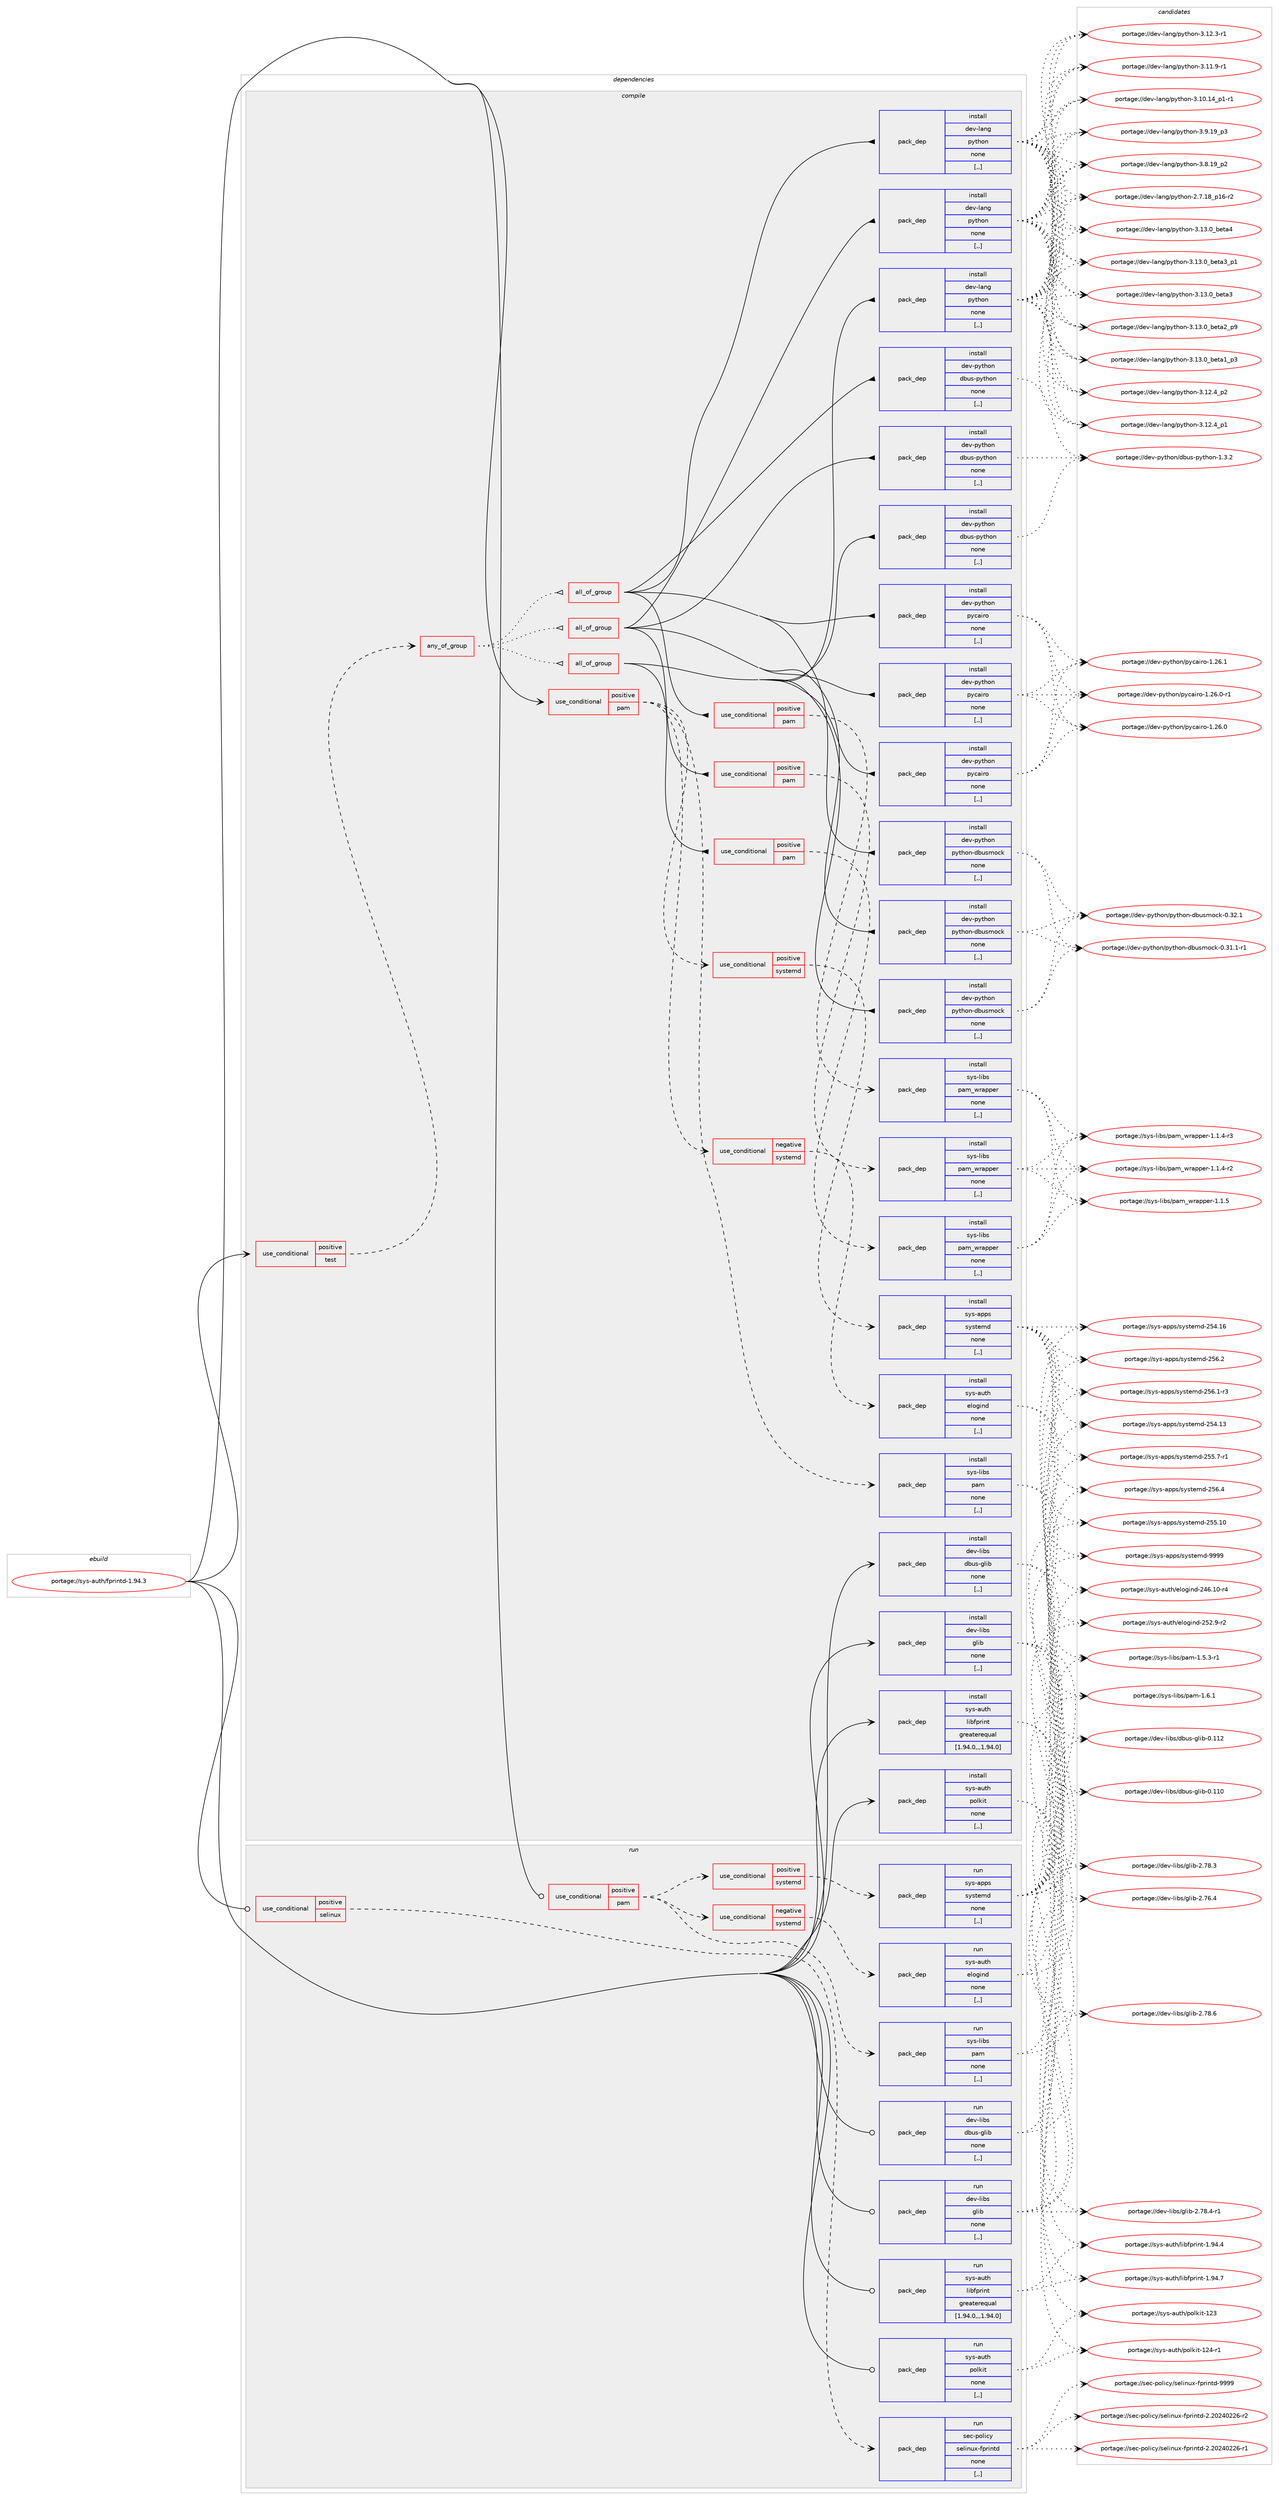 digraph prolog {

# *************
# Graph options
# *************

newrank=true;
concentrate=true;
compound=true;
graph [rankdir=LR,fontname=Helvetica,fontsize=10,ranksep=1.5];#, ranksep=2.5, nodesep=0.2];
edge  [arrowhead=vee];
node  [fontname=Helvetica,fontsize=10];

# **********
# The ebuild
# **********

subgraph cluster_leftcol {
color=gray;
label=<<i>ebuild</i>>;
id [label="portage://sys-auth/fprintd-1.94.3", color=red, width=4, href="../sys-auth/fprintd-1.94.3.svg"];
}

# ****************
# The dependencies
# ****************

subgraph cluster_midcol {
color=gray;
label=<<i>dependencies</i>>;
subgraph cluster_compile {
fillcolor="#eeeeee";
style=filled;
label=<<i>compile</i>>;
subgraph cond113127 {
dependency426513 [label=<<TABLE BORDER="0" CELLBORDER="1" CELLSPACING="0" CELLPADDING="4"><TR><TD ROWSPAN="3" CELLPADDING="10">use_conditional</TD></TR><TR><TD>positive</TD></TR><TR><TD>pam</TD></TR></TABLE>>, shape=none, color=red];
subgraph pack310457 {
dependency426514 [label=<<TABLE BORDER="0" CELLBORDER="1" CELLSPACING="0" CELLPADDING="4" WIDTH="220"><TR><TD ROWSPAN="6" CELLPADDING="30">pack_dep</TD></TR><TR><TD WIDTH="110">install</TD></TR><TR><TD>sys-libs</TD></TR><TR><TD>pam</TD></TR><TR><TD>none</TD></TR><TR><TD>[,,]</TD></TR></TABLE>>, shape=none, color=blue];
}
dependency426513:e -> dependency426514:w [weight=20,style="dashed",arrowhead="vee"];
subgraph cond113128 {
dependency426515 [label=<<TABLE BORDER="0" CELLBORDER="1" CELLSPACING="0" CELLPADDING="4"><TR><TD ROWSPAN="3" CELLPADDING="10">use_conditional</TD></TR><TR><TD>positive</TD></TR><TR><TD>systemd</TD></TR></TABLE>>, shape=none, color=red];
subgraph pack310458 {
dependency426516 [label=<<TABLE BORDER="0" CELLBORDER="1" CELLSPACING="0" CELLPADDING="4" WIDTH="220"><TR><TD ROWSPAN="6" CELLPADDING="30">pack_dep</TD></TR><TR><TD WIDTH="110">install</TD></TR><TR><TD>sys-apps</TD></TR><TR><TD>systemd</TD></TR><TR><TD>none</TD></TR><TR><TD>[,,]</TD></TR></TABLE>>, shape=none, color=blue];
}
dependency426515:e -> dependency426516:w [weight=20,style="dashed",arrowhead="vee"];
}
dependency426513:e -> dependency426515:w [weight=20,style="dashed",arrowhead="vee"];
subgraph cond113129 {
dependency426517 [label=<<TABLE BORDER="0" CELLBORDER="1" CELLSPACING="0" CELLPADDING="4"><TR><TD ROWSPAN="3" CELLPADDING="10">use_conditional</TD></TR><TR><TD>negative</TD></TR><TR><TD>systemd</TD></TR></TABLE>>, shape=none, color=red];
subgraph pack310459 {
dependency426518 [label=<<TABLE BORDER="0" CELLBORDER="1" CELLSPACING="0" CELLPADDING="4" WIDTH="220"><TR><TD ROWSPAN="6" CELLPADDING="30">pack_dep</TD></TR><TR><TD WIDTH="110">install</TD></TR><TR><TD>sys-auth</TD></TR><TR><TD>elogind</TD></TR><TR><TD>none</TD></TR><TR><TD>[,,]</TD></TR></TABLE>>, shape=none, color=blue];
}
dependency426517:e -> dependency426518:w [weight=20,style="dashed",arrowhead="vee"];
}
dependency426513:e -> dependency426517:w [weight=20,style="dashed",arrowhead="vee"];
}
id:e -> dependency426513:w [weight=20,style="solid",arrowhead="vee"];
subgraph cond113130 {
dependency426519 [label=<<TABLE BORDER="0" CELLBORDER="1" CELLSPACING="0" CELLPADDING="4"><TR><TD ROWSPAN="3" CELLPADDING="10">use_conditional</TD></TR><TR><TD>positive</TD></TR><TR><TD>test</TD></TR></TABLE>>, shape=none, color=red];
subgraph any2706 {
dependency426520 [label=<<TABLE BORDER="0" CELLBORDER="1" CELLSPACING="0" CELLPADDING="4"><TR><TD CELLPADDING="10">any_of_group</TD></TR></TABLE>>, shape=none, color=red];subgraph all226 {
dependency426521 [label=<<TABLE BORDER="0" CELLBORDER="1" CELLSPACING="0" CELLPADDING="4"><TR><TD CELLPADDING="10">all_of_group</TD></TR></TABLE>>, shape=none, color=red];subgraph pack310460 {
dependency426522 [label=<<TABLE BORDER="0" CELLBORDER="1" CELLSPACING="0" CELLPADDING="4" WIDTH="220"><TR><TD ROWSPAN="6" CELLPADDING="30">pack_dep</TD></TR><TR><TD WIDTH="110">install</TD></TR><TR><TD>dev-lang</TD></TR><TR><TD>python</TD></TR><TR><TD>none</TD></TR><TR><TD>[,,]</TD></TR></TABLE>>, shape=none, color=blue];
}
dependency426521:e -> dependency426522:w [weight=20,style="solid",arrowhead="inv"];
subgraph pack310461 {
dependency426523 [label=<<TABLE BORDER="0" CELLBORDER="1" CELLSPACING="0" CELLPADDING="4" WIDTH="220"><TR><TD ROWSPAN="6" CELLPADDING="30">pack_dep</TD></TR><TR><TD WIDTH="110">install</TD></TR><TR><TD>dev-python</TD></TR><TR><TD>python-dbusmock</TD></TR><TR><TD>none</TD></TR><TR><TD>[,,]</TD></TR></TABLE>>, shape=none, color=blue];
}
dependency426521:e -> dependency426523:w [weight=20,style="solid",arrowhead="inv"];
subgraph pack310462 {
dependency426524 [label=<<TABLE BORDER="0" CELLBORDER="1" CELLSPACING="0" CELLPADDING="4" WIDTH="220"><TR><TD ROWSPAN="6" CELLPADDING="30">pack_dep</TD></TR><TR><TD WIDTH="110">install</TD></TR><TR><TD>dev-python</TD></TR><TR><TD>dbus-python</TD></TR><TR><TD>none</TD></TR><TR><TD>[,,]</TD></TR></TABLE>>, shape=none, color=blue];
}
dependency426521:e -> dependency426524:w [weight=20,style="solid",arrowhead="inv"];
subgraph pack310463 {
dependency426525 [label=<<TABLE BORDER="0" CELLBORDER="1" CELLSPACING="0" CELLPADDING="4" WIDTH="220"><TR><TD ROWSPAN="6" CELLPADDING="30">pack_dep</TD></TR><TR><TD WIDTH="110">install</TD></TR><TR><TD>dev-python</TD></TR><TR><TD>pycairo</TD></TR><TR><TD>none</TD></TR><TR><TD>[,,]</TD></TR></TABLE>>, shape=none, color=blue];
}
dependency426521:e -> dependency426525:w [weight=20,style="solid",arrowhead="inv"];
subgraph cond113131 {
dependency426526 [label=<<TABLE BORDER="0" CELLBORDER="1" CELLSPACING="0" CELLPADDING="4"><TR><TD ROWSPAN="3" CELLPADDING="10">use_conditional</TD></TR><TR><TD>positive</TD></TR><TR><TD>pam</TD></TR></TABLE>>, shape=none, color=red];
subgraph pack310464 {
dependency426527 [label=<<TABLE BORDER="0" CELLBORDER="1" CELLSPACING="0" CELLPADDING="4" WIDTH="220"><TR><TD ROWSPAN="6" CELLPADDING="30">pack_dep</TD></TR><TR><TD WIDTH="110">install</TD></TR><TR><TD>sys-libs</TD></TR><TR><TD>pam_wrapper</TD></TR><TR><TD>none</TD></TR><TR><TD>[,,]</TD></TR></TABLE>>, shape=none, color=blue];
}
dependency426526:e -> dependency426527:w [weight=20,style="dashed",arrowhead="vee"];
}
dependency426521:e -> dependency426526:w [weight=20,style="solid",arrowhead="inv"];
}
dependency426520:e -> dependency426521:w [weight=20,style="dotted",arrowhead="oinv"];
subgraph all227 {
dependency426528 [label=<<TABLE BORDER="0" CELLBORDER="1" CELLSPACING="0" CELLPADDING="4"><TR><TD CELLPADDING="10">all_of_group</TD></TR></TABLE>>, shape=none, color=red];subgraph pack310465 {
dependency426529 [label=<<TABLE BORDER="0" CELLBORDER="1" CELLSPACING="0" CELLPADDING="4" WIDTH="220"><TR><TD ROWSPAN="6" CELLPADDING="30">pack_dep</TD></TR><TR><TD WIDTH="110">install</TD></TR><TR><TD>dev-lang</TD></TR><TR><TD>python</TD></TR><TR><TD>none</TD></TR><TR><TD>[,,]</TD></TR></TABLE>>, shape=none, color=blue];
}
dependency426528:e -> dependency426529:w [weight=20,style="solid",arrowhead="inv"];
subgraph pack310466 {
dependency426530 [label=<<TABLE BORDER="0" CELLBORDER="1" CELLSPACING="0" CELLPADDING="4" WIDTH="220"><TR><TD ROWSPAN="6" CELLPADDING="30">pack_dep</TD></TR><TR><TD WIDTH="110">install</TD></TR><TR><TD>dev-python</TD></TR><TR><TD>python-dbusmock</TD></TR><TR><TD>none</TD></TR><TR><TD>[,,]</TD></TR></TABLE>>, shape=none, color=blue];
}
dependency426528:e -> dependency426530:w [weight=20,style="solid",arrowhead="inv"];
subgraph pack310467 {
dependency426531 [label=<<TABLE BORDER="0" CELLBORDER="1" CELLSPACING="0" CELLPADDING="4" WIDTH="220"><TR><TD ROWSPAN="6" CELLPADDING="30">pack_dep</TD></TR><TR><TD WIDTH="110">install</TD></TR><TR><TD>dev-python</TD></TR><TR><TD>dbus-python</TD></TR><TR><TD>none</TD></TR><TR><TD>[,,]</TD></TR></TABLE>>, shape=none, color=blue];
}
dependency426528:e -> dependency426531:w [weight=20,style="solid",arrowhead="inv"];
subgraph pack310468 {
dependency426532 [label=<<TABLE BORDER="0" CELLBORDER="1" CELLSPACING="0" CELLPADDING="4" WIDTH="220"><TR><TD ROWSPAN="6" CELLPADDING="30">pack_dep</TD></TR><TR><TD WIDTH="110">install</TD></TR><TR><TD>dev-python</TD></TR><TR><TD>pycairo</TD></TR><TR><TD>none</TD></TR><TR><TD>[,,]</TD></TR></TABLE>>, shape=none, color=blue];
}
dependency426528:e -> dependency426532:w [weight=20,style="solid",arrowhead="inv"];
subgraph cond113132 {
dependency426533 [label=<<TABLE BORDER="0" CELLBORDER="1" CELLSPACING="0" CELLPADDING="4"><TR><TD ROWSPAN="3" CELLPADDING="10">use_conditional</TD></TR><TR><TD>positive</TD></TR><TR><TD>pam</TD></TR></TABLE>>, shape=none, color=red];
subgraph pack310469 {
dependency426534 [label=<<TABLE BORDER="0" CELLBORDER="1" CELLSPACING="0" CELLPADDING="4" WIDTH="220"><TR><TD ROWSPAN="6" CELLPADDING="30">pack_dep</TD></TR><TR><TD WIDTH="110">install</TD></TR><TR><TD>sys-libs</TD></TR><TR><TD>pam_wrapper</TD></TR><TR><TD>none</TD></TR><TR><TD>[,,]</TD></TR></TABLE>>, shape=none, color=blue];
}
dependency426533:e -> dependency426534:w [weight=20,style="dashed",arrowhead="vee"];
}
dependency426528:e -> dependency426533:w [weight=20,style="solid",arrowhead="inv"];
}
dependency426520:e -> dependency426528:w [weight=20,style="dotted",arrowhead="oinv"];
subgraph all228 {
dependency426535 [label=<<TABLE BORDER="0" CELLBORDER="1" CELLSPACING="0" CELLPADDING="4"><TR><TD CELLPADDING="10">all_of_group</TD></TR></TABLE>>, shape=none, color=red];subgraph pack310470 {
dependency426536 [label=<<TABLE BORDER="0" CELLBORDER="1" CELLSPACING="0" CELLPADDING="4" WIDTH="220"><TR><TD ROWSPAN="6" CELLPADDING="30">pack_dep</TD></TR><TR><TD WIDTH="110">install</TD></TR><TR><TD>dev-lang</TD></TR><TR><TD>python</TD></TR><TR><TD>none</TD></TR><TR><TD>[,,]</TD></TR></TABLE>>, shape=none, color=blue];
}
dependency426535:e -> dependency426536:w [weight=20,style="solid",arrowhead="inv"];
subgraph pack310471 {
dependency426537 [label=<<TABLE BORDER="0" CELLBORDER="1" CELLSPACING="0" CELLPADDING="4" WIDTH="220"><TR><TD ROWSPAN="6" CELLPADDING="30">pack_dep</TD></TR><TR><TD WIDTH="110">install</TD></TR><TR><TD>dev-python</TD></TR><TR><TD>python-dbusmock</TD></TR><TR><TD>none</TD></TR><TR><TD>[,,]</TD></TR></TABLE>>, shape=none, color=blue];
}
dependency426535:e -> dependency426537:w [weight=20,style="solid",arrowhead="inv"];
subgraph pack310472 {
dependency426538 [label=<<TABLE BORDER="0" CELLBORDER="1" CELLSPACING="0" CELLPADDING="4" WIDTH="220"><TR><TD ROWSPAN="6" CELLPADDING="30">pack_dep</TD></TR><TR><TD WIDTH="110">install</TD></TR><TR><TD>dev-python</TD></TR><TR><TD>dbus-python</TD></TR><TR><TD>none</TD></TR><TR><TD>[,,]</TD></TR></TABLE>>, shape=none, color=blue];
}
dependency426535:e -> dependency426538:w [weight=20,style="solid",arrowhead="inv"];
subgraph pack310473 {
dependency426539 [label=<<TABLE BORDER="0" CELLBORDER="1" CELLSPACING="0" CELLPADDING="4" WIDTH="220"><TR><TD ROWSPAN="6" CELLPADDING="30">pack_dep</TD></TR><TR><TD WIDTH="110">install</TD></TR><TR><TD>dev-python</TD></TR><TR><TD>pycairo</TD></TR><TR><TD>none</TD></TR><TR><TD>[,,]</TD></TR></TABLE>>, shape=none, color=blue];
}
dependency426535:e -> dependency426539:w [weight=20,style="solid",arrowhead="inv"];
subgraph cond113133 {
dependency426540 [label=<<TABLE BORDER="0" CELLBORDER="1" CELLSPACING="0" CELLPADDING="4"><TR><TD ROWSPAN="3" CELLPADDING="10">use_conditional</TD></TR><TR><TD>positive</TD></TR><TR><TD>pam</TD></TR></TABLE>>, shape=none, color=red];
subgraph pack310474 {
dependency426541 [label=<<TABLE BORDER="0" CELLBORDER="1" CELLSPACING="0" CELLPADDING="4" WIDTH="220"><TR><TD ROWSPAN="6" CELLPADDING="30">pack_dep</TD></TR><TR><TD WIDTH="110">install</TD></TR><TR><TD>sys-libs</TD></TR><TR><TD>pam_wrapper</TD></TR><TR><TD>none</TD></TR><TR><TD>[,,]</TD></TR></TABLE>>, shape=none, color=blue];
}
dependency426540:e -> dependency426541:w [weight=20,style="dashed",arrowhead="vee"];
}
dependency426535:e -> dependency426540:w [weight=20,style="solid",arrowhead="inv"];
}
dependency426520:e -> dependency426535:w [weight=20,style="dotted",arrowhead="oinv"];
}
dependency426519:e -> dependency426520:w [weight=20,style="dashed",arrowhead="vee"];
}
id:e -> dependency426519:w [weight=20,style="solid",arrowhead="vee"];
subgraph pack310475 {
dependency426542 [label=<<TABLE BORDER="0" CELLBORDER="1" CELLSPACING="0" CELLPADDING="4" WIDTH="220"><TR><TD ROWSPAN="6" CELLPADDING="30">pack_dep</TD></TR><TR><TD WIDTH="110">install</TD></TR><TR><TD>dev-libs</TD></TR><TR><TD>dbus-glib</TD></TR><TR><TD>none</TD></TR><TR><TD>[,,]</TD></TR></TABLE>>, shape=none, color=blue];
}
id:e -> dependency426542:w [weight=20,style="solid",arrowhead="vee"];
subgraph pack310476 {
dependency426543 [label=<<TABLE BORDER="0" CELLBORDER="1" CELLSPACING="0" CELLPADDING="4" WIDTH="220"><TR><TD ROWSPAN="6" CELLPADDING="30">pack_dep</TD></TR><TR><TD WIDTH="110">install</TD></TR><TR><TD>dev-libs</TD></TR><TR><TD>glib</TD></TR><TR><TD>none</TD></TR><TR><TD>[,,]</TD></TR></TABLE>>, shape=none, color=blue];
}
id:e -> dependency426543:w [weight=20,style="solid",arrowhead="vee"];
subgraph pack310477 {
dependency426544 [label=<<TABLE BORDER="0" CELLBORDER="1" CELLSPACING="0" CELLPADDING="4" WIDTH="220"><TR><TD ROWSPAN="6" CELLPADDING="30">pack_dep</TD></TR><TR><TD WIDTH="110">install</TD></TR><TR><TD>sys-auth</TD></TR><TR><TD>libfprint</TD></TR><TR><TD>greaterequal</TD></TR><TR><TD>[1.94.0,,,1.94.0]</TD></TR></TABLE>>, shape=none, color=blue];
}
id:e -> dependency426544:w [weight=20,style="solid",arrowhead="vee"];
subgraph pack310478 {
dependency426545 [label=<<TABLE BORDER="0" CELLBORDER="1" CELLSPACING="0" CELLPADDING="4" WIDTH="220"><TR><TD ROWSPAN="6" CELLPADDING="30">pack_dep</TD></TR><TR><TD WIDTH="110">install</TD></TR><TR><TD>sys-auth</TD></TR><TR><TD>polkit</TD></TR><TR><TD>none</TD></TR><TR><TD>[,,]</TD></TR></TABLE>>, shape=none, color=blue];
}
id:e -> dependency426545:w [weight=20,style="solid",arrowhead="vee"];
}
subgraph cluster_compileandrun {
fillcolor="#eeeeee";
style=filled;
label=<<i>compile and run</i>>;
}
subgraph cluster_run {
fillcolor="#eeeeee";
style=filled;
label=<<i>run</i>>;
subgraph cond113134 {
dependency426546 [label=<<TABLE BORDER="0" CELLBORDER="1" CELLSPACING="0" CELLPADDING="4"><TR><TD ROWSPAN="3" CELLPADDING="10">use_conditional</TD></TR><TR><TD>positive</TD></TR><TR><TD>pam</TD></TR></TABLE>>, shape=none, color=red];
subgraph pack310479 {
dependency426547 [label=<<TABLE BORDER="0" CELLBORDER="1" CELLSPACING="0" CELLPADDING="4" WIDTH="220"><TR><TD ROWSPAN="6" CELLPADDING="30">pack_dep</TD></TR><TR><TD WIDTH="110">run</TD></TR><TR><TD>sys-libs</TD></TR><TR><TD>pam</TD></TR><TR><TD>none</TD></TR><TR><TD>[,,]</TD></TR></TABLE>>, shape=none, color=blue];
}
dependency426546:e -> dependency426547:w [weight=20,style="dashed",arrowhead="vee"];
subgraph cond113135 {
dependency426548 [label=<<TABLE BORDER="0" CELLBORDER="1" CELLSPACING="0" CELLPADDING="4"><TR><TD ROWSPAN="3" CELLPADDING="10">use_conditional</TD></TR><TR><TD>positive</TD></TR><TR><TD>systemd</TD></TR></TABLE>>, shape=none, color=red];
subgraph pack310480 {
dependency426549 [label=<<TABLE BORDER="0" CELLBORDER="1" CELLSPACING="0" CELLPADDING="4" WIDTH="220"><TR><TD ROWSPAN="6" CELLPADDING="30">pack_dep</TD></TR><TR><TD WIDTH="110">run</TD></TR><TR><TD>sys-apps</TD></TR><TR><TD>systemd</TD></TR><TR><TD>none</TD></TR><TR><TD>[,,]</TD></TR></TABLE>>, shape=none, color=blue];
}
dependency426548:e -> dependency426549:w [weight=20,style="dashed",arrowhead="vee"];
}
dependency426546:e -> dependency426548:w [weight=20,style="dashed",arrowhead="vee"];
subgraph cond113136 {
dependency426550 [label=<<TABLE BORDER="0" CELLBORDER="1" CELLSPACING="0" CELLPADDING="4"><TR><TD ROWSPAN="3" CELLPADDING="10">use_conditional</TD></TR><TR><TD>negative</TD></TR><TR><TD>systemd</TD></TR></TABLE>>, shape=none, color=red];
subgraph pack310481 {
dependency426551 [label=<<TABLE BORDER="0" CELLBORDER="1" CELLSPACING="0" CELLPADDING="4" WIDTH="220"><TR><TD ROWSPAN="6" CELLPADDING="30">pack_dep</TD></TR><TR><TD WIDTH="110">run</TD></TR><TR><TD>sys-auth</TD></TR><TR><TD>elogind</TD></TR><TR><TD>none</TD></TR><TR><TD>[,,]</TD></TR></TABLE>>, shape=none, color=blue];
}
dependency426550:e -> dependency426551:w [weight=20,style="dashed",arrowhead="vee"];
}
dependency426546:e -> dependency426550:w [weight=20,style="dashed",arrowhead="vee"];
}
id:e -> dependency426546:w [weight=20,style="solid",arrowhead="odot"];
subgraph cond113137 {
dependency426552 [label=<<TABLE BORDER="0" CELLBORDER="1" CELLSPACING="0" CELLPADDING="4"><TR><TD ROWSPAN="3" CELLPADDING="10">use_conditional</TD></TR><TR><TD>positive</TD></TR><TR><TD>selinux</TD></TR></TABLE>>, shape=none, color=red];
subgraph pack310482 {
dependency426553 [label=<<TABLE BORDER="0" CELLBORDER="1" CELLSPACING="0" CELLPADDING="4" WIDTH="220"><TR><TD ROWSPAN="6" CELLPADDING="30">pack_dep</TD></TR><TR><TD WIDTH="110">run</TD></TR><TR><TD>sec-policy</TD></TR><TR><TD>selinux-fprintd</TD></TR><TR><TD>none</TD></TR><TR><TD>[,,]</TD></TR></TABLE>>, shape=none, color=blue];
}
dependency426552:e -> dependency426553:w [weight=20,style="dashed",arrowhead="vee"];
}
id:e -> dependency426552:w [weight=20,style="solid",arrowhead="odot"];
subgraph pack310483 {
dependency426554 [label=<<TABLE BORDER="0" CELLBORDER="1" CELLSPACING="0" CELLPADDING="4" WIDTH="220"><TR><TD ROWSPAN="6" CELLPADDING="30">pack_dep</TD></TR><TR><TD WIDTH="110">run</TD></TR><TR><TD>dev-libs</TD></TR><TR><TD>dbus-glib</TD></TR><TR><TD>none</TD></TR><TR><TD>[,,]</TD></TR></TABLE>>, shape=none, color=blue];
}
id:e -> dependency426554:w [weight=20,style="solid",arrowhead="odot"];
subgraph pack310484 {
dependency426555 [label=<<TABLE BORDER="0" CELLBORDER="1" CELLSPACING="0" CELLPADDING="4" WIDTH="220"><TR><TD ROWSPAN="6" CELLPADDING="30">pack_dep</TD></TR><TR><TD WIDTH="110">run</TD></TR><TR><TD>dev-libs</TD></TR><TR><TD>glib</TD></TR><TR><TD>none</TD></TR><TR><TD>[,,]</TD></TR></TABLE>>, shape=none, color=blue];
}
id:e -> dependency426555:w [weight=20,style="solid",arrowhead="odot"];
subgraph pack310485 {
dependency426556 [label=<<TABLE BORDER="0" CELLBORDER="1" CELLSPACING="0" CELLPADDING="4" WIDTH="220"><TR><TD ROWSPAN="6" CELLPADDING="30">pack_dep</TD></TR><TR><TD WIDTH="110">run</TD></TR><TR><TD>sys-auth</TD></TR><TR><TD>libfprint</TD></TR><TR><TD>greaterequal</TD></TR><TR><TD>[1.94.0,,,1.94.0]</TD></TR></TABLE>>, shape=none, color=blue];
}
id:e -> dependency426556:w [weight=20,style="solid",arrowhead="odot"];
subgraph pack310486 {
dependency426557 [label=<<TABLE BORDER="0" CELLBORDER="1" CELLSPACING="0" CELLPADDING="4" WIDTH="220"><TR><TD ROWSPAN="6" CELLPADDING="30">pack_dep</TD></TR><TR><TD WIDTH="110">run</TD></TR><TR><TD>sys-auth</TD></TR><TR><TD>polkit</TD></TR><TR><TD>none</TD></TR><TR><TD>[,,]</TD></TR></TABLE>>, shape=none, color=blue];
}
id:e -> dependency426557:w [weight=20,style="solid",arrowhead="odot"];
}
}

# **************
# The candidates
# **************

subgraph cluster_choices {
rank=same;
color=gray;
label=<<i>candidates</i>>;

subgraph choice310457 {
color=black;
nodesep=1;
choice11512111545108105981154711297109454946544649 [label="portage://sys-libs/pam-1.6.1", color=red, width=4,href="../sys-libs/pam-1.6.1.svg"];
choice115121115451081059811547112971094549465346514511449 [label="portage://sys-libs/pam-1.5.3-r1", color=red, width=4,href="../sys-libs/pam-1.5.3-r1.svg"];
dependency426514:e -> choice11512111545108105981154711297109454946544649:w [style=dotted,weight="100"];
dependency426514:e -> choice115121115451081059811547112971094549465346514511449:w [style=dotted,weight="100"];
}
subgraph choice310458 {
color=black;
nodesep=1;
choice1151211154597112112115471151211151161011091004557575757 [label="portage://sys-apps/systemd-9999", color=red, width=4,href="../sys-apps/systemd-9999.svg"];
choice115121115459711211211547115121115116101109100455053544652 [label="portage://sys-apps/systemd-256.4", color=red, width=4,href="../sys-apps/systemd-256.4.svg"];
choice115121115459711211211547115121115116101109100455053544650 [label="portage://sys-apps/systemd-256.2", color=red, width=4,href="../sys-apps/systemd-256.2.svg"];
choice1151211154597112112115471151211151161011091004550535446494511451 [label="portage://sys-apps/systemd-256.1-r3", color=red, width=4,href="../sys-apps/systemd-256.1-r3.svg"];
choice11512111545971121121154711512111511610110910045505353464948 [label="portage://sys-apps/systemd-255.10", color=red, width=4,href="../sys-apps/systemd-255.10.svg"];
choice1151211154597112112115471151211151161011091004550535346554511449 [label="portage://sys-apps/systemd-255.7-r1", color=red, width=4,href="../sys-apps/systemd-255.7-r1.svg"];
choice11512111545971121121154711512111511610110910045505352464954 [label="portage://sys-apps/systemd-254.16", color=red, width=4,href="../sys-apps/systemd-254.16.svg"];
choice11512111545971121121154711512111511610110910045505352464951 [label="portage://sys-apps/systemd-254.13", color=red, width=4,href="../sys-apps/systemd-254.13.svg"];
dependency426516:e -> choice1151211154597112112115471151211151161011091004557575757:w [style=dotted,weight="100"];
dependency426516:e -> choice115121115459711211211547115121115116101109100455053544652:w [style=dotted,weight="100"];
dependency426516:e -> choice115121115459711211211547115121115116101109100455053544650:w [style=dotted,weight="100"];
dependency426516:e -> choice1151211154597112112115471151211151161011091004550535446494511451:w [style=dotted,weight="100"];
dependency426516:e -> choice11512111545971121121154711512111511610110910045505353464948:w [style=dotted,weight="100"];
dependency426516:e -> choice1151211154597112112115471151211151161011091004550535346554511449:w [style=dotted,weight="100"];
dependency426516:e -> choice11512111545971121121154711512111511610110910045505352464954:w [style=dotted,weight="100"];
dependency426516:e -> choice11512111545971121121154711512111511610110910045505352464951:w [style=dotted,weight="100"];
}
subgraph choice310459 {
color=black;
nodesep=1;
choice1151211154597117116104471011081111031051101004550535046574511450 [label="portage://sys-auth/elogind-252.9-r2", color=red, width=4,href="../sys-auth/elogind-252.9-r2.svg"];
choice115121115459711711610447101108111103105110100455052544649484511452 [label="portage://sys-auth/elogind-246.10-r4", color=red, width=4,href="../sys-auth/elogind-246.10-r4.svg"];
dependency426518:e -> choice1151211154597117116104471011081111031051101004550535046574511450:w [style=dotted,weight="100"];
dependency426518:e -> choice115121115459711711610447101108111103105110100455052544649484511452:w [style=dotted,weight="100"];
}
subgraph choice310460 {
color=black;
nodesep=1;
choice1001011184510897110103471121211161041111104551464951464895981011169752 [label="portage://dev-lang/python-3.13.0_beta4", color=red, width=4,href="../dev-lang/python-3.13.0_beta4.svg"];
choice10010111845108971101034711212111610411111045514649514648959810111697519511249 [label="portage://dev-lang/python-3.13.0_beta3_p1", color=red, width=4,href="../dev-lang/python-3.13.0_beta3_p1.svg"];
choice1001011184510897110103471121211161041111104551464951464895981011169751 [label="portage://dev-lang/python-3.13.0_beta3", color=red, width=4,href="../dev-lang/python-3.13.0_beta3.svg"];
choice10010111845108971101034711212111610411111045514649514648959810111697509511257 [label="portage://dev-lang/python-3.13.0_beta2_p9", color=red, width=4,href="../dev-lang/python-3.13.0_beta2_p9.svg"];
choice10010111845108971101034711212111610411111045514649514648959810111697499511251 [label="portage://dev-lang/python-3.13.0_beta1_p3", color=red, width=4,href="../dev-lang/python-3.13.0_beta1_p3.svg"];
choice100101118451089711010347112121116104111110455146495046529511250 [label="portage://dev-lang/python-3.12.4_p2", color=red, width=4,href="../dev-lang/python-3.12.4_p2.svg"];
choice100101118451089711010347112121116104111110455146495046529511249 [label="portage://dev-lang/python-3.12.4_p1", color=red, width=4,href="../dev-lang/python-3.12.4_p1.svg"];
choice100101118451089711010347112121116104111110455146495046514511449 [label="portage://dev-lang/python-3.12.3-r1", color=red, width=4,href="../dev-lang/python-3.12.3-r1.svg"];
choice100101118451089711010347112121116104111110455146494946574511449 [label="portage://dev-lang/python-3.11.9-r1", color=red, width=4,href="../dev-lang/python-3.11.9-r1.svg"];
choice100101118451089711010347112121116104111110455146494846495295112494511449 [label="portage://dev-lang/python-3.10.14_p1-r1", color=red, width=4,href="../dev-lang/python-3.10.14_p1-r1.svg"];
choice100101118451089711010347112121116104111110455146574649579511251 [label="portage://dev-lang/python-3.9.19_p3", color=red, width=4,href="../dev-lang/python-3.9.19_p3.svg"];
choice100101118451089711010347112121116104111110455146564649579511250 [label="portage://dev-lang/python-3.8.19_p2", color=red, width=4,href="../dev-lang/python-3.8.19_p2.svg"];
choice100101118451089711010347112121116104111110455046554649569511249544511450 [label="portage://dev-lang/python-2.7.18_p16-r2", color=red, width=4,href="../dev-lang/python-2.7.18_p16-r2.svg"];
dependency426522:e -> choice1001011184510897110103471121211161041111104551464951464895981011169752:w [style=dotted,weight="100"];
dependency426522:e -> choice10010111845108971101034711212111610411111045514649514648959810111697519511249:w [style=dotted,weight="100"];
dependency426522:e -> choice1001011184510897110103471121211161041111104551464951464895981011169751:w [style=dotted,weight="100"];
dependency426522:e -> choice10010111845108971101034711212111610411111045514649514648959810111697509511257:w [style=dotted,weight="100"];
dependency426522:e -> choice10010111845108971101034711212111610411111045514649514648959810111697499511251:w [style=dotted,weight="100"];
dependency426522:e -> choice100101118451089711010347112121116104111110455146495046529511250:w [style=dotted,weight="100"];
dependency426522:e -> choice100101118451089711010347112121116104111110455146495046529511249:w [style=dotted,weight="100"];
dependency426522:e -> choice100101118451089711010347112121116104111110455146495046514511449:w [style=dotted,weight="100"];
dependency426522:e -> choice100101118451089711010347112121116104111110455146494946574511449:w [style=dotted,weight="100"];
dependency426522:e -> choice100101118451089711010347112121116104111110455146494846495295112494511449:w [style=dotted,weight="100"];
dependency426522:e -> choice100101118451089711010347112121116104111110455146574649579511251:w [style=dotted,weight="100"];
dependency426522:e -> choice100101118451089711010347112121116104111110455146564649579511250:w [style=dotted,weight="100"];
dependency426522:e -> choice100101118451089711010347112121116104111110455046554649569511249544511450:w [style=dotted,weight="100"];
}
subgraph choice310461 {
color=black;
nodesep=1;
choice100101118451121211161041111104711212111610411111045100981171151091119910745484651504649 [label="portage://dev-python/python-dbusmock-0.32.1", color=red, width=4,href="../dev-python/python-dbusmock-0.32.1.svg"];
choice1001011184511212111610411111047112121116104111110451009811711510911199107454846514946494511449 [label="portage://dev-python/python-dbusmock-0.31.1-r1", color=red, width=4,href="../dev-python/python-dbusmock-0.31.1-r1.svg"];
dependency426523:e -> choice100101118451121211161041111104711212111610411111045100981171151091119910745484651504649:w [style=dotted,weight="100"];
dependency426523:e -> choice1001011184511212111610411111047112121116104111110451009811711510911199107454846514946494511449:w [style=dotted,weight="100"];
}
subgraph choice310462 {
color=black;
nodesep=1;
choice10010111845112121116104111110471009811711545112121116104111110454946514650 [label="portage://dev-python/dbus-python-1.3.2", color=red, width=4,href="../dev-python/dbus-python-1.3.2.svg"];
dependency426524:e -> choice10010111845112121116104111110471009811711545112121116104111110454946514650:w [style=dotted,weight="100"];
}
subgraph choice310463 {
color=black;
nodesep=1;
choice1001011184511212111610411111047112121999710511411145494650544649 [label="portage://dev-python/pycairo-1.26.1", color=red, width=4,href="../dev-python/pycairo-1.26.1.svg"];
choice10010111845112121116104111110471121219997105114111454946505446484511449 [label="portage://dev-python/pycairo-1.26.0-r1", color=red, width=4,href="../dev-python/pycairo-1.26.0-r1.svg"];
choice1001011184511212111610411111047112121999710511411145494650544648 [label="portage://dev-python/pycairo-1.26.0", color=red, width=4,href="../dev-python/pycairo-1.26.0.svg"];
dependency426525:e -> choice1001011184511212111610411111047112121999710511411145494650544649:w [style=dotted,weight="100"];
dependency426525:e -> choice10010111845112121116104111110471121219997105114111454946505446484511449:w [style=dotted,weight="100"];
dependency426525:e -> choice1001011184511212111610411111047112121999710511411145494650544648:w [style=dotted,weight="100"];
}
subgraph choice310464 {
color=black;
nodesep=1;
choice115121115451081059811547112971099511911497112112101114454946494653 [label="portage://sys-libs/pam_wrapper-1.1.5", color=red, width=4,href="../sys-libs/pam_wrapper-1.1.5.svg"];
choice1151211154510810598115471129710995119114971121121011144549464946524511451 [label="portage://sys-libs/pam_wrapper-1.1.4-r3", color=red, width=4,href="../sys-libs/pam_wrapper-1.1.4-r3.svg"];
choice1151211154510810598115471129710995119114971121121011144549464946524511450 [label="portage://sys-libs/pam_wrapper-1.1.4-r2", color=red, width=4,href="../sys-libs/pam_wrapper-1.1.4-r2.svg"];
dependency426527:e -> choice115121115451081059811547112971099511911497112112101114454946494653:w [style=dotted,weight="100"];
dependency426527:e -> choice1151211154510810598115471129710995119114971121121011144549464946524511451:w [style=dotted,weight="100"];
dependency426527:e -> choice1151211154510810598115471129710995119114971121121011144549464946524511450:w [style=dotted,weight="100"];
}
subgraph choice310465 {
color=black;
nodesep=1;
choice1001011184510897110103471121211161041111104551464951464895981011169752 [label="portage://dev-lang/python-3.13.0_beta4", color=red, width=4,href="../dev-lang/python-3.13.0_beta4.svg"];
choice10010111845108971101034711212111610411111045514649514648959810111697519511249 [label="portage://dev-lang/python-3.13.0_beta3_p1", color=red, width=4,href="../dev-lang/python-3.13.0_beta3_p1.svg"];
choice1001011184510897110103471121211161041111104551464951464895981011169751 [label="portage://dev-lang/python-3.13.0_beta3", color=red, width=4,href="../dev-lang/python-3.13.0_beta3.svg"];
choice10010111845108971101034711212111610411111045514649514648959810111697509511257 [label="portage://dev-lang/python-3.13.0_beta2_p9", color=red, width=4,href="../dev-lang/python-3.13.0_beta2_p9.svg"];
choice10010111845108971101034711212111610411111045514649514648959810111697499511251 [label="portage://dev-lang/python-3.13.0_beta1_p3", color=red, width=4,href="../dev-lang/python-3.13.0_beta1_p3.svg"];
choice100101118451089711010347112121116104111110455146495046529511250 [label="portage://dev-lang/python-3.12.4_p2", color=red, width=4,href="../dev-lang/python-3.12.4_p2.svg"];
choice100101118451089711010347112121116104111110455146495046529511249 [label="portage://dev-lang/python-3.12.4_p1", color=red, width=4,href="../dev-lang/python-3.12.4_p1.svg"];
choice100101118451089711010347112121116104111110455146495046514511449 [label="portage://dev-lang/python-3.12.3-r1", color=red, width=4,href="../dev-lang/python-3.12.3-r1.svg"];
choice100101118451089711010347112121116104111110455146494946574511449 [label="portage://dev-lang/python-3.11.9-r1", color=red, width=4,href="../dev-lang/python-3.11.9-r1.svg"];
choice100101118451089711010347112121116104111110455146494846495295112494511449 [label="portage://dev-lang/python-3.10.14_p1-r1", color=red, width=4,href="../dev-lang/python-3.10.14_p1-r1.svg"];
choice100101118451089711010347112121116104111110455146574649579511251 [label="portage://dev-lang/python-3.9.19_p3", color=red, width=4,href="../dev-lang/python-3.9.19_p3.svg"];
choice100101118451089711010347112121116104111110455146564649579511250 [label="portage://dev-lang/python-3.8.19_p2", color=red, width=4,href="../dev-lang/python-3.8.19_p2.svg"];
choice100101118451089711010347112121116104111110455046554649569511249544511450 [label="portage://dev-lang/python-2.7.18_p16-r2", color=red, width=4,href="../dev-lang/python-2.7.18_p16-r2.svg"];
dependency426529:e -> choice1001011184510897110103471121211161041111104551464951464895981011169752:w [style=dotted,weight="100"];
dependency426529:e -> choice10010111845108971101034711212111610411111045514649514648959810111697519511249:w [style=dotted,weight="100"];
dependency426529:e -> choice1001011184510897110103471121211161041111104551464951464895981011169751:w [style=dotted,weight="100"];
dependency426529:e -> choice10010111845108971101034711212111610411111045514649514648959810111697509511257:w [style=dotted,weight="100"];
dependency426529:e -> choice10010111845108971101034711212111610411111045514649514648959810111697499511251:w [style=dotted,weight="100"];
dependency426529:e -> choice100101118451089711010347112121116104111110455146495046529511250:w [style=dotted,weight="100"];
dependency426529:e -> choice100101118451089711010347112121116104111110455146495046529511249:w [style=dotted,weight="100"];
dependency426529:e -> choice100101118451089711010347112121116104111110455146495046514511449:w [style=dotted,weight="100"];
dependency426529:e -> choice100101118451089711010347112121116104111110455146494946574511449:w [style=dotted,weight="100"];
dependency426529:e -> choice100101118451089711010347112121116104111110455146494846495295112494511449:w [style=dotted,weight="100"];
dependency426529:e -> choice100101118451089711010347112121116104111110455146574649579511251:w [style=dotted,weight="100"];
dependency426529:e -> choice100101118451089711010347112121116104111110455146564649579511250:w [style=dotted,weight="100"];
dependency426529:e -> choice100101118451089711010347112121116104111110455046554649569511249544511450:w [style=dotted,weight="100"];
}
subgraph choice310466 {
color=black;
nodesep=1;
choice100101118451121211161041111104711212111610411111045100981171151091119910745484651504649 [label="portage://dev-python/python-dbusmock-0.32.1", color=red, width=4,href="../dev-python/python-dbusmock-0.32.1.svg"];
choice1001011184511212111610411111047112121116104111110451009811711510911199107454846514946494511449 [label="portage://dev-python/python-dbusmock-0.31.1-r1", color=red, width=4,href="../dev-python/python-dbusmock-0.31.1-r1.svg"];
dependency426530:e -> choice100101118451121211161041111104711212111610411111045100981171151091119910745484651504649:w [style=dotted,weight="100"];
dependency426530:e -> choice1001011184511212111610411111047112121116104111110451009811711510911199107454846514946494511449:w [style=dotted,weight="100"];
}
subgraph choice310467 {
color=black;
nodesep=1;
choice10010111845112121116104111110471009811711545112121116104111110454946514650 [label="portage://dev-python/dbus-python-1.3.2", color=red, width=4,href="../dev-python/dbus-python-1.3.2.svg"];
dependency426531:e -> choice10010111845112121116104111110471009811711545112121116104111110454946514650:w [style=dotted,weight="100"];
}
subgraph choice310468 {
color=black;
nodesep=1;
choice1001011184511212111610411111047112121999710511411145494650544649 [label="portage://dev-python/pycairo-1.26.1", color=red, width=4,href="../dev-python/pycairo-1.26.1.svg"];
choice10010111845112121116104111110471121219997105114111454946505446484511449 [label="portage://dev-python/pycairo-1.26.0-r1", color=red, width=4,href="../dev-python/pycairo-1.26.0-r1.svg"];
choice1001011184511212111610411111047112121999710511411145494650544648 [label="portage://dev-python/pycairo-1.26.0", color=red, width=4,href="../dev-python/pycairo-1.26.0.svg"];
dependency426532:e -> choice1001011184511212111610411111047112121999710511411145494650544649:w [style=dotted,weight="100"];
dependency426532:e -> choice10010111845112121116104111110471121219997105114111454946505446484511449:w [style=dotted,weight="100"];
dependency426532:e -> choice1001011184511212111610411111047112121999710511411145494650544648:w [style=dotted,weight="100"];
}
subgraph choice310469 {
color=black;
nodesep=1;
choice115121115451081059811547112971099511911497112112101114454946494653 [label="portage://sys-libs/pam_wrapper-1.1.5", color=red, width=4,href="../sys-libs/pam_wrapper-1.1.5.svg"];
choice1151211154510810598115471129710995119114971121121011144549464946524511451 [label="portage://sys-libs/pam_wrapper-1.1.4-r3", color=red, width=4,href="../sys-libs/pam_wrapper-1.1.4-r3.svg"];
choice1151211154510810598115471129710995119114971121121011144549464946524511450 [label="portage://sys-libs/pam_wrapper-1.1.4-r2", color=red, width=4,href="../sys-libs/pam_wrapper-1.1.4-r2.svg"];
dependency426534:e -> choice115121115451081059811547112971099511911497112112101114454946494653:w [style=dotted,weight="100"];
dependency426534:e -> choice1151211154510810598115471129710995119114971121121011144549464946524511451:w [style=dotted,weight="100"];
dependency426534:e -> choice1151211154510810598115471129710995119114971121121011144549464946524511450:w [style=dotted,weight="100"];
}
subgraph choice310470 {
color=black;
nodesep=1;
choice1001011184510897110103471121211161041111104551464951464895981011169752 [label="portage://dev-lang/python-3.13.0_beta4", color=red, width=4,href="../dev-lang/python-3.13.0_beta4.svg"];
choice10010111845108971101034711212111610411111045514649514648959810111697519511249 [label="portage://dev-lang/python-3.13.0_beta3_p1", color=red, width=4,href="../dev-lang/python-3.13.0_beta3_p1.svg"];
choice1001011184510897110103471121211161041111104551464951464895981011169751 [label="portage://dev-lang/python-3.13.0_beta3", color=red, width=4,href="../dev-lang/python-3.13.0_beta3.svg"];
choice10010111845108971101034711212111610411111045514649514648959810111697509511257 [label="portage://dev-lang/python-3.13.0_beta2_p9", color=red, width=4,href="../dev-lang/python-3.13.0_beta2_p9.svg"];
choice10010111845108971101034711212111610411111045514649514648959810111697499511251 [label="portage://dev-lang/python-3.13.0_beta1_p3", color=red, width=4,href="../dev-lang/python-3.13.0_beta1_p3.svg"];
choice100101118451089711010347112121116104111110455146495046529511250 [label="portage://dev-lang/python-3.12.4_p2", color=red, width=4,href="../dev-lang/python-3.12.4_p2.svg"];
choice100101118451089711010347112121116104111110455146495046529511249 [label="portage://dev-lang/python-3.12.4_p1", color=red, width=4,href="../dev-lang/python-3.12.4_p1.svg"];
choice100101118451089711010347112121116104111110455146495046514511449 [label="portage://dev-lang/python-3.12.3-r1", color=red, width=4,href="../dev-lang/python-3.12.3-r1.svg"];
choice100101118451089711010347112121116104111110455146494946574511449 [label="portage://dev-lang/python-3.11.9-r1", color=red, width=4,href="../dev-lang/python-3.11.9-r1.svg"];
choice100101118451089711010347112121116104111110455146494846495295112494511449 [label="portage://dev-lang/python-3.10.14_p1-r1", color=red, width=4,href="../dev-lang/python-3.10.14_p1-r1.svg"];
choice100101118451089711010347112121116104111110455146574649579511251 [label="portage://dev-lang/python-3.9.19_p3", color=red, width=4,href="../dev-lang/python-3.9.19_p3.svg"];
choice100101118451089711010347112121116104111110455146564649579511250 [label="portage://dev-lang/python-3.8.19_p2", color=red, width=4,href="../dev-lang/python-3.8.19_p2.svg"];
choice100101118451089711010347112121116104111110455046554649569511249544511450 [label="portage://dev-lang/python-2.7.18_p16-r2", color=red, width=4,href="../dev-lang/python-2.7.18_p16-r2.svg"];
dependency426536:e -> choice1001011184510897110103471121211161041111104551464951464895981011169752:w [style=dotted,weight="100"];
dependency426536:e -> choice10010111845108971101034711212111610411111045514649514648959810111697519511249:w [style=dotted,weight="100"];
dependency426536:e -> choice1001011184510897110103471121211161041111104551464951464895981011169751:w [style=dotted,weight="100"];
dependency426536:e -> choice10010111845108971101034711212111610411111045514649514648959810111697509511257:w [style=dotted,weight="100"];
dependency426536:e -> choice10010111845108971101034711212111610411111045514649514648959810111697499511251:w [style=dotted,weight="100"];
dependency426536:e -> choice100101118451089711010347112121116104111110455146495046529511250:w [style=dotted,weight="100"];
dependency426536:e -> choice100101118451089711010347112121116104111110455146495046529511249:w [style=dotted,weight="100"];
dependency426536:e -> choice100101118451089711010347112121116104111110455146495046514511449:w [style=dotted,weight="100"];
dependency426536:e -> choice100101118451089711010347112121116104111110455146494946574511449:w [style=dotted,weight="100"];
dependency426536:e -> choice100101118451089711010347112121116104111110455146494846495295112494511449:w [style=dotted,weight="100"];
dependency426536:e -> choice100101118451089711010347112121116104111110455146574649579511251:w [style=dotted,weight="100"];
dependency426536:e -> choice100101118451089711010347112121116104111110455146564649579511250:w [style=dotted,weight="100"];
dependency426536:e -> choice100101118451089711010347112121116104111110455046554649569511249544511450:w [style=dotted,weight="100"];
}
subgraph choice310471 {
color=black;
nodesep=1;
choice100101118451121211161041111104711212111610411111045100981171151091119910745484651504649 [label="portage://dev-python/python-dbusmock-0.32.1", color=red, width=4,href="../dev-python/python-dbusmock-0.32.1.svg"];
choice1001011184511212111610411111047112121116104111110451009811711510911199107454846514946494511449 [label="portage://dev-python/python-dbusmock-0.31.1-r1", color=red, width=4,href="../dev-python/python-dbusmock-0.31.1-r1.svg"];
dependency426537:e -> choice100101118451121211161041111104711212111610411111045100981171151091119910745484651504649:w [style=dotted,weight="100"];
dependency426537:e -> choice1001011184511212111610411111047112121116104111110451009811711510911199107454846514946494511449:w [style=dotted,weight="100"];
}
subgraph choice310472 {
color=black;
nodesep=1;
choice10010111845112121116104111110471009811711545112121116104111110454946514650 [label="portage://dev-python/dbus-python-1.3.2", color=red, width=4,href="../dev-python/dbus-python-1.3.2.svg"];
dependency426538:e -> choice10010111845112121116104111110471009811711545112121116104111110454946514650:w [style=dotted,weight="100"];
}
subgraph choice310473 {
color=black;
nodesep=1;
choice1001011184511212111610411111047112121999710511411145494650544649 [label="portage://dev-python/pycairo-1.26.1", color=red, width=4,href="../dev-python/pycairo-1.26.1.svg"];
choice10010111845112121116104111110471121219997105114111454946505446484511449 [label="portage://dev-python/pycairo-1.26.0-r1", color=red, width=4,href="../dev-python/pycairo-1.26.0-r1.svg"];
choice1001011184511212111610411111047112121999710511411145494650544648 [label="portage://dev-python/pycairo-1.26.0", color=red, width=4,href="../dev-python/pycairo-1.26.0.svg"];
dependency426539:e -> choice1001011184511212111610411111047112121999710511411145494650544649:w [style=dotted,weight="100"];
dependency426539:e -> choice10010111845112121116104111110471121219997105114111454946505446484511449:w [style=dotted,weight="100"];
dependency426539:e -> choice1001011184511212111610411111047112121999710511411145494650544648:w [style=dotted,weight="100"];
}
subgraph choice310474 {
color=black;
nodesep=1;
choice115121115451081059811547112971099511911497112112101114454946494653 [label="portage://sys-libs/pam_wrapper-1.1.5", color=red, width=4,href="../sys-libs/pam_wrapper-1.1.5.svg"];
choice1151211154510810598115471129710995119114971121121011144549464946524511451 [label="portage://sys-libs/pam_wrapper-1.1.4-r3", color=red, width=4,href="../sys-libs/pam_wrapper-1.1.4-r3.svg"];
choice1151211154510810598115471129710995119114971121121011144549464946524511450 [label="portage://sys-libs/pam_wrapper-1.1.4-r2", color=red, width=4,href="../sys-libs/pam_wrapper-1.1.4-r2.svg"];
dependency426541:e -> choice115121115451081059811547112971099511911497112112101114454946494653:w [style=dotted,weight="100"];
dependency426541:e -> choice1151211154510810598115471129710995119114971121121011144549464946524511451:w [style=dotted,weight="100"];
dependency426541:e -> choice1151211154510810598115471129710995119114971121121011144549464946524511450:w [style=dotted,weight="100"];
}
subgraph choice310475 {
color=black;
nodesep=1;
choice100101118451081059811547100981171154510310810598454846494950 [label="portage://dev-libs/dbus-glib-0.112", color=red, width=4,href="../dev-libs/dbus-glib-0.112.svg"];
choice100101118451081059811547100981171154510310810598454846494948 [label="portage://dev-libs/dbus-glib-0.110", color=red, width=4,href="../dev-libs/dbus-glib-0.110.svg"];
dependency426542:e -> choice100101118451081059811547100981171154510310810598454846494950:w [style=dotted,weight="100"];
dependency426542:e -> choice100101118451081059811547100981171154510310810598454846494948:w [style=dotted,weight="100"];
}
subgraph choice310476 {
color=black;
nodesep=1;
choice1001011184510810598115471031081059845504655564654 [label="portage://dev-libs/glib-2.78.6", color=red, width=4,href="../dev-libs/glib-2.78.6.svg"];
choice10010111845108105981154710310810598455046555646524511449 [label="portage://dev-libs/glib-2.78.4-r1", color=red, width=4,href="../dev-libs/glib-2.78.4-r1.svg"];
choice1001011184510810598115471031081059845504655564651 [label="portage://dev-libs/glib-2.78.3", color=red, width=4,href="../dev-libs/glib-2.78.3.svg"];
choice1001011184510810598115471031081059845504655544652 [label="portage://dev-libs/glib-2.76.4", color=red, width=4,href="../dev-libs/glib-2.76.4.svg"];
dependency426543:e -> choice1001011184510810598115471031081059845504655564654:w [style=dotted,weight="100"];
dependency426543:e -> choice10010111845108105981154710310810598455046555646524511449:w [style=dotted,weight="100"];
dependency426543:e -> choice1001011184510810598115471031081059845504655564651:w [style=dotted,weight="100"];
dependency426543:e -> choice1001011184510810598115471031081059845504655544652:w [style=dotted,weight="100"];
}
subgraph choice310477 {
color=black;
nodesep=1;
choice1151211154597117116104471081059810211211410511011645494657524655 [label="portage://sys-auth/libfprint-1.94.7", color=red, width=4,href="../sys-auth/libfprint-1.94.7.svg"];
choice1151211154597117116104471081059810211211410511011645494657524652 [label="portage://sys-auth/libfprint-1.94.4", color=red, width=4,href="../sys-auth/libfprint-1.94.4.svg"];
dependency426544:e -> choice1151211154597117116104471081059810211211410511011645494657524655:w [style=dotted,weight="100"];
dependency426544:e -> choice1151211154597117116104471081059810211211410511011645494657524652:w [style=dotted,weight="100"];
}
subgraph choice310478 {
color=black;
nodesep=1;
choice115121115459711711610447112111108107105116454950524511449 [label="portage://sys-auth/polkit-124-r1", color=red, width=4,href="../sys-auth/polkit-124-r1.svg"];
choice11512111545971171161044711211110810710511645495051 [label="portage://sys-auth/polkit-123", color=red, width=4,href="../sys-auth/polkit-123.svg"];
dependency426545:e -> choice115121115459711711610447112111108107105116454950524511449:w [style=dotted,weight="100"];
dependency426545:e -> choice11512111545971171161044711211110810710511645495051:w [style=dotted,weight="100"];
}
subgraph choice310479 {
color=black;
nodesep=1;
choice11512111545108105981154711297109454946544649 [label="portage://sys-libs/pam-1.6.1", color=red, width=4,href="../sys-libs/pam-1.6.1.svg"];
choice115121115451081059811547112971094549465346514511449 [label="portage://sys-libs/pam-1.5.3-r1", color=red, width=4,href="../sys-libs/pam-1.5.3-r1.svg"];
dependency426547:e -> choice11512111545108105981154711297109454946544649:w [style=dotted,weight="100"];
dependency426547:e -> choice115121115451081059811547112971094549465346514511449:w [style=dotted,weight="100"];
}
subgraph choice310480 {
color=black;
nodesep=1;
choice1151211154597112112115471151211151161011091004557575757 [label="portage://sys-apps/systemd-9999", color=red, width=4,href="../sys-apps/systemd-9999.svg"];
choice115121115459711211211547115121115116101109100455053544652 [label="portage://sys-apps/systemd-256.4", color=red, width=4,href="../sys-apps/systemd-256.4.svg"];
choice115121115459711211211547115121115116101109100455053544650 [label="portage://sys-apps/systemd-256.2", color=red, width=4,href="../sys-apps/systemd-256.2.svg"];
choice1151211154597112112115471151211151161011091004550535446494511451 [label="portage://sys-apps/systemd-256.1-r3", color=red, width=4,href="../sys-apps/systemd-256.1-r3.svg"];
choice11512111545971121121154711512111511610110910045505353464948 [label="portage://sys-apps/systemd-255.10", color=red, width=4,href="../sys-apps/systemd-255.10.svg"];
choice1151211154597112112115471151211151161011091004550535346554511449 [label="portage://sys-apps/systemd-255.7-r1", color=red, width=4,href="../sys-apps/systemd-255.7-r1.svg"];
choice11512111545971121121154711512111511610110910045505352464954 [label="portage://sys-apps/systemd-254.16", color=red, width=4,href="../sys-apps/systemd-254.16.svg"];
choice11512111545971121121154711512111511610110910045505352464951 [label="portage://sys-apps/systemd-254.13", color=red, width=4,href="../sys-apps/systemd-254.13.svg"];
dependency426549:e -> choice1151211154597112112115471151211151161011091004557575757:w [style=dotted,weight="100"];
dependency426549:e -> choice115121115459711211211547115121115116101109100455053544652:w [style=dotted,weight="100"];
dependency426549:e -> choice115121115459711211211547115121115116101109100455053544650:w [style=dotted,weight="100"];
dependency426549:e -> choice1151211154597112112115471151211151161011091004550535446494511451:w [style=dotted,weight="100"];
dependency426549:e -> choice11512111545971121121154711512111511610110910045505353464948:w [style=dotted,weight="100"];
dependency426549:e -> choice1151211154597112112115471151211151161011091004550535346554511449:w [style=dotted,weight="100"];
dependency426549:e -> choice11512111545971121121154711512111511610110910045505352464954:w [style=dotted,weight="100"];
dependency426549:e -> choice11512111545971121121154711512111511610110910045505352464951:w [style=dotted,weight="100"];
}
subgraph choice310481 {
color=black;
nodesep=1;
choice1151211154597117116104471011081111031051101004550535046574511450 [label="portage://sys-auth/elogind-252.9-r2", color=red, width=4,href="../sys-auth/elogind-252.9-r2.svg"];
choice115121115459711711610447101108111103105110100455052544649484511452 [label="portage://sys-auth/elogind-246.10-r4", color=red, width=4,href="../sys-auth/elogind-246.10-r4.svg"];
dependency426551:e -> choice1151211154597117116104471011081111031051101004550535046574511450:w [style=dotted,weight="100"];
dependency426551:e -> choice115121115459711711610447101108111103105110100455052544649484511452:w [style=dotted,weight="100"];
}
subgraph choice310482 {
color=black;
nodesep=1;
choice11510199451121111081059912147115101108105110117120451021121141051101161004557575757 [label="portage://sec-policy/selinux-fprintd-9999", color=red, width=4,href="../sec-policy/selinux-fprintd-9999.svg"];
choice115101994511211110810599121471151011081051101171204510211211410511011610045504650485052485050544511450 [label="portage://sec-policy/selinux-fprintd-2.20240226-r2", color=red, width=4,href="../sec-policy/selinux-fprintd-2.20240226-r2.svg"];
choice115101994511211110810599121471151011081051101171204510211211410511011610045504650485052485050544511449 [label="portage://sec-policy/selinux-fprintd-2.20240226-r1", color=red, width=4,href="../sec-policy/selinux-fprintd-2.20240226-r1.svg"];
dependency426553:e -> choice11510199451121111081059912147115101108105110117120451021121141051101161004557575757:w [style=dotted,weight="100"];
dependency426553:e -> choice115101994511211110810599121471151011081051101171204510211211410511011610045504650485052485050544511450:w [style=dotted,weight="100"];
dependency426553:e -> choice115101994511211110810599121471151011081051101171204510211211410511011610045504650485052485050544511449:w [style=dotted,weight="100"];
}
subgraph choice310483 {
color=black;
nodesep=1;
choice100101118451081059811547100981171154510310810598454846494950 [label="portage://dev-libs/dbus-glib-0.112", color=red, width=4,href="../dev-libs/dbus-glib-0.112.svg"];
choice100101118451081059811547100981171154510310810598454846494948 [label="portage://dev-libs/dbus-glib-0.110", color=red, width=4,href="../dev-libs/dbus-glib-0.110.svg"];
dependency426554:e -> choice100101118451081059811547100981171154510310810598454846494950:w [style=dotted,weight="100"];
dependency426554:e -> choice100101118451081059811547100981171154510310810598454846494948:w [style=dotted,weight="100"];
}
subgraph choice310484 {
color=black;
nodesep=1;
choice1001011184510810598115471031081059845504655564654 [label="portage://dev-libs/glib-2.78.6", color=red, width=4,href="../dev-libs/glib-2.78.6.svg"];
choice10010111845108105981154710310810598455046555646524511449 [label="portage://dev-libs/glib-2.78.4-r1", color=red, width=4,href="../dev-libs/glib-2.78.4-r1.svg"];
choice1001011184510810598115471031081059845504655564651 [label="portage://dev-libs/glib-2.78.3", color=red, width=4,href="../dev-libs/glib-2.78.3.svg"];
choice1001011184510810598115471031081059845504655544652 [label="portage://dev-libs/glib-2.76.4", color=red, width=4,href="../dev-libs/glib-2.76.4.svg"];
dependency426555:e -> choice1001011184510810598115471031081059845504655564654:w [style=dotted,weight="100"];
dependency426555:e -> choice10010111845108105981154710310810598455046555646524511449:w [style=dotted,weight="100"];
dependency426555:e -> choice1001011184510810598115471031081059845504655564651:w [style=dotted,weight="100"];
dependency426555:e -> choice1001011184510810598115471031081059845504655544652:w [style=dotted,weight="100"];
}
subgraph choice310485 {
color=black;
nodesep=1;
choice1151211154597117116104471081059810211211410511011645494657524655 [label="portage://sys-auth/libfprint-1.94.7", color=red, width=4,href="../sys-auth/libfprint-1.94.7.svg"];
choice1151211154597117116104471081059810211211410511011645494657524652 [label="portage://sys-auth/libfprint-1.94.4", color=red, width=4,href="../sys-auth/libfprint-1.94.4.svg"];
dependency426556:e -> choice1151211154597117116104471081059810211211410511011645494657524655:w [style=dotted,weight="100"];
dependency426556:e -> choice1151211154597117116104471081059810211211410511011645494657524652:w [style=dotted,weight="100"];
}
subgraph choice310486 {
color=black;
nodesep=1;
choice115121115459711711610447112111108107105116454950524511449 [label="portage://sys-auth/polkit-124-r1", color=red, width=4,href="../sys-auth/polkit-124-r1.svg"];
choice11512111545971171161044711211110810710511645495051 [label="portage://sys-auth/polkit-123", color=red, width=4,href="../sys-auth/polkit-123.svg"];
dependency426557:e -> choice115121115459711711610447112111108107105116454950524511449:w [style=dotted,weight="100"];
dependency426557:e -> choice11512111545971171161044711211110810710511645495051:w [style=dotted,weight="100"];
}
}

}
